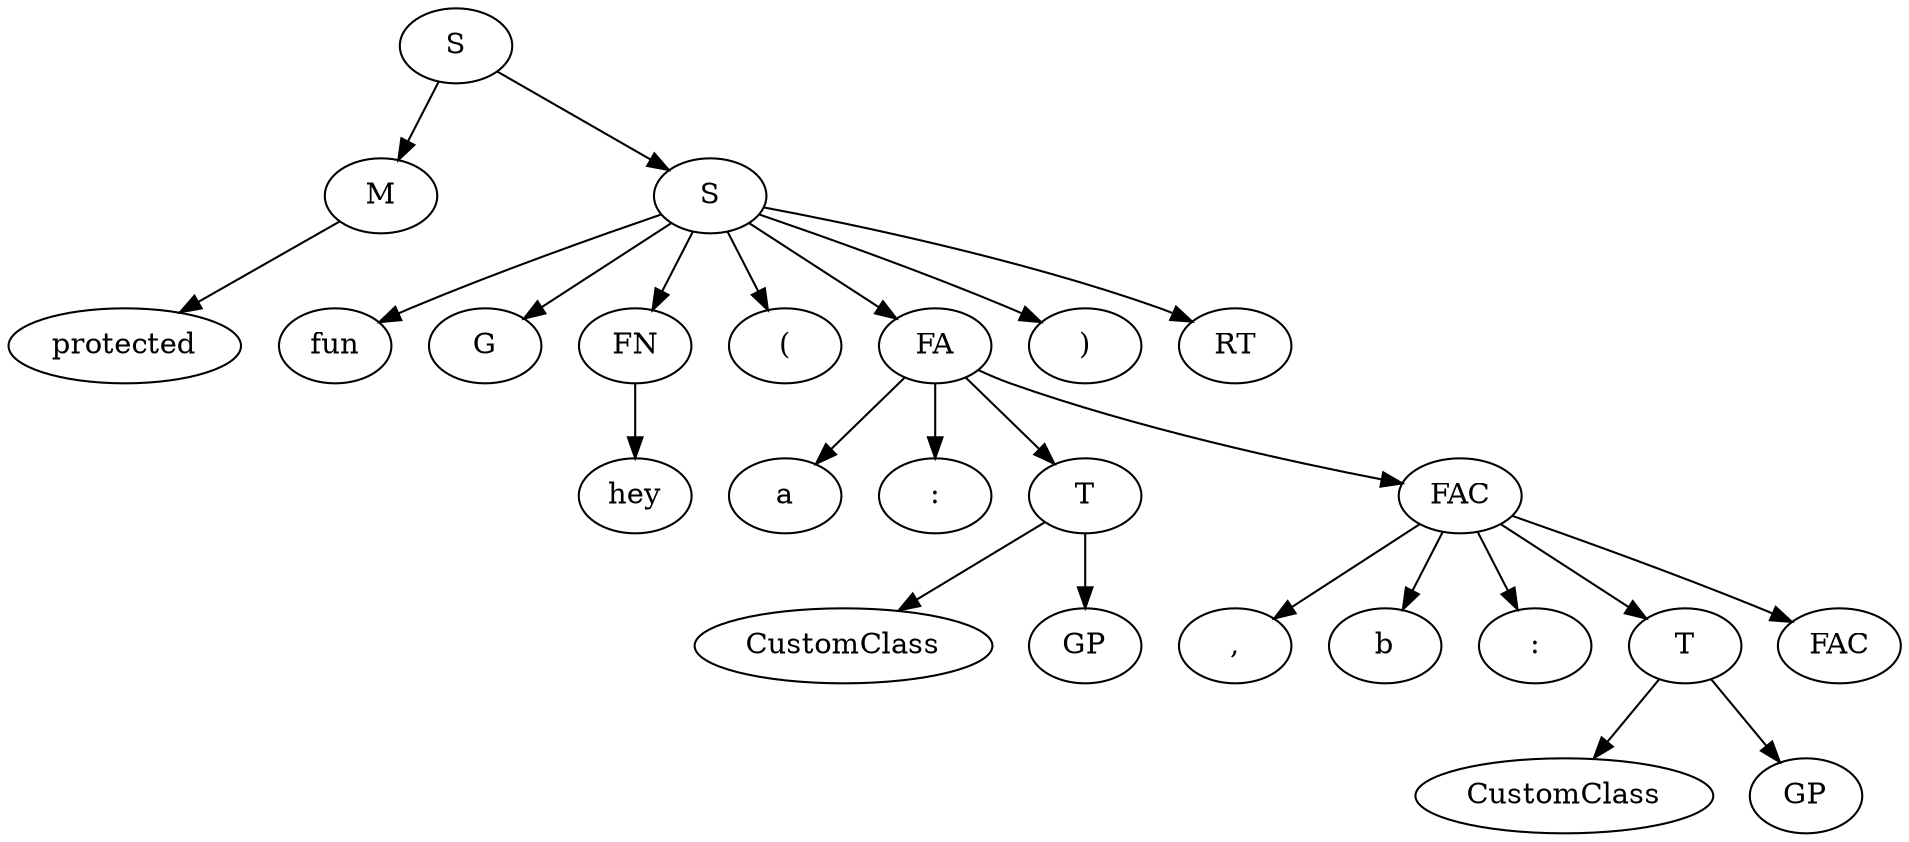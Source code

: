 digraph ParserResult {
"S_110" [label="S"]
"M_109" [label="M"]
"S_110"->"M_109";
"M_109" [label="M"]
"protected_108" [label="protected"]
"M_109"->"protected_108";
"protected_108" [label="protected"]
"S_107" [label="S"]
"S_110"->"S_107";
"S_107" [label="S"]
"fun_104" [label="fun"]
"S_107"->"fun_104";
"fun_104" [label="fun"]
"G_86" [label="G"]
"S_107"->"G_86";
"G_86" [label="G"]
"FN_88" [label="FN"]
"S_107"->"FN_88";
"FN_88" [label="FN"]
"hey_87" [label="hey"]
"FN_88"->"hey_87";
"hey_87" [label="hey"]
"(_105" [label="("]
"S_107"->"(_105";
"(_105" [label="("]
"FA_102" [label="FA"]
"S_107"->"FA_102";
"FA_102" [label="FA"]
"a_100" [label="a"]
"FA_102"->"a_100";
"a_100" [label="a"]
":_101" [label=":"]
"FA_102"->":_101";
":_101" [label=":"]
"T_91" [label="T"]
"FA_102"->"T_91";
"T_91" [label="T"]
"CustomClass_90" [label="CustomClass"]
"T_91"->"CustomClass_90";
"CustomClass_90" [label="CustomClass"]
"GP_89" [label="GP"]
"T_91"->"GP_89";
"GP_89" [label="GP"]
"FAC_99" [label="FAC"]
"FA_102"->"FAC_99";
"FAC_99" [label="FAC"]
",_96" [label=","]
"FAC_99"->",_96";
",_96" [label=","]
"b_97" [label="b"]
"FAC_99"->"b_97";
"b_97" [label="b"]
":_98" [label=":"]
"FAC_99"->":_98";
":_98" [label=":"]
"T_94" [label="T"]
"FAC_99"->"T_94";
"T_94" [label="T"]
"CustomClass_93" [label="CustomClass"]
"T_94"->"CustomClass_93";
"CustomClass_93" [label="CustomClass"]
"GP_92" [label="GP"]
"T_94"->"GP_92";
"GP_92" [label="GP"]
"FAC_95" [label="FAC"]
"FAC_99"->"FAC_95";
"FAC_95" [label="FAC"]
")_106" [label=")"]
"S_107"->")_106";
")_106" [label=")"]
"RT_103" [label="RT"]
"S_107"->"RT_103";
"RT_103" [label="RT"]
}